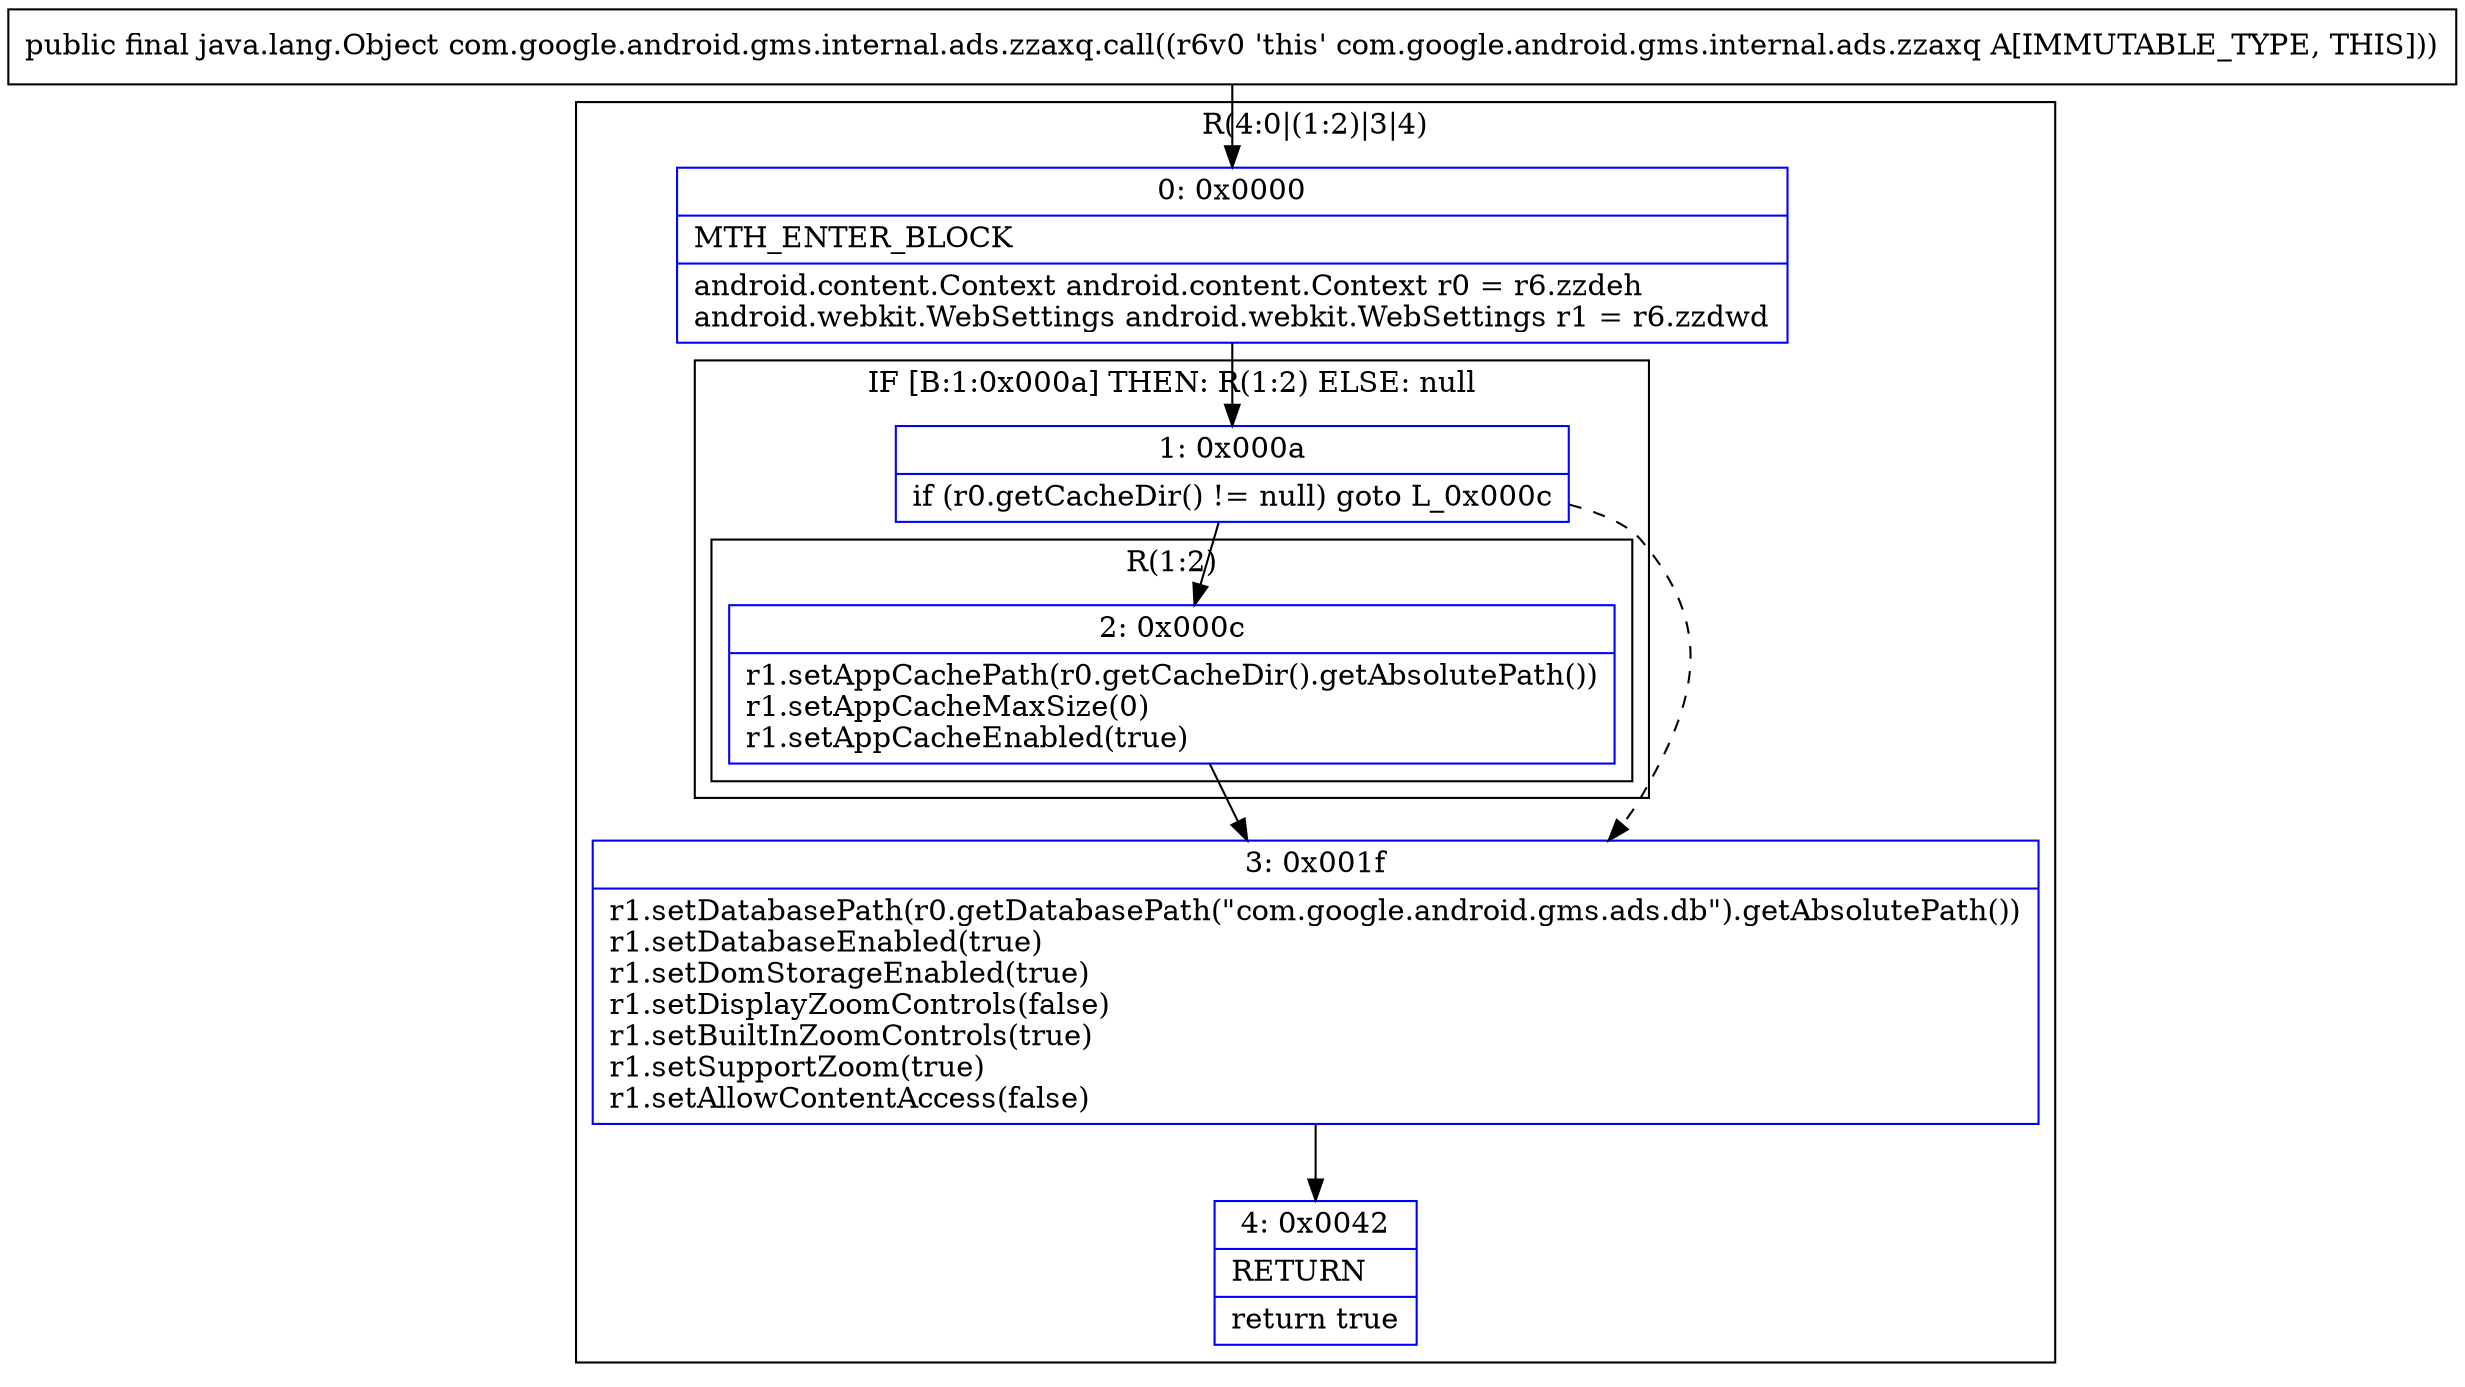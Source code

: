 digraph "CFG forcom.google.android.gms.internal.ads.zzaxq.call()Ljava\/lang\/Object;" {
subgraph cluster_Region_366935916 {
label = "R(4:0|(1:2)|3|4)";
node [shape=record,color=blue];
Node_0 [shape=record,label="{0\:\ 0x0000|MTH_ENTER_BLOCK\l|android.content.Context android.content.Context r0 = r6.zzdeh\landroid.webkit.WebSettings android.webkit.WebSettings r1 = r6.zzdwd\l}"];
subgraph cluster_IfRegion_991448431 {
label = "IF [B:1:0x000a] THEN: R(1:2) ELSE: null";
node [shape=record,color=blue];
Node_1 [shape=record,label="{1\:\ 0x000a|if (r0.getCacheDir() != null) goto L_0x000c\l}"];
subgraph cluster_Region_1161845954 {
label = "R(1:2)";
node [shape=record,color=blue];
Node_2 [shape=record,label="{2\:\ 0x000c|r1.setAppCachePath(r0.getCacheDir().getAbsolutePath())\lr1.setAppCacheMaxSize(0)\lr1.setAppCacheEnabled(true)\l}"];
}
}
Node_3 [shape=record,label="{3\:\ 0x001f|r1.setDatabasePath(r0.getDatabasePath(\"com.google.android.gms.ads.db\").getAbsolutePath())\lr1.setDatabaseEnabled(true)\lr1.setDomStorageEnabled(true)\lr1.setDisplayZoomControls(false)\lr1.setBuiltInZoomControls(true)\lr1.setSupportZoom(true)\lr1.setAllowContentAccess(false)\l}"];
Node_4 [shape=record,label="{4\:\ 0x0042|RETURN\l|return true\l}"];
}
MethodNode[shape=record,label="{public final java.lang.Object com.google.android.gms.internal.ads.zzaxq.call((r6v0 'this' com.google.android.gms.internal.ads.zzaxq A[IMMUTABLE_TYPE, THIS])) }"];
MethodNode -> Node_0;
Node_0 -> Node_1;
Node_1 -> Node_2;
Node_1 -> Node_3[style=dashed];
Node_2 -> Node_3;
Node_3 -> Node_4;
}

